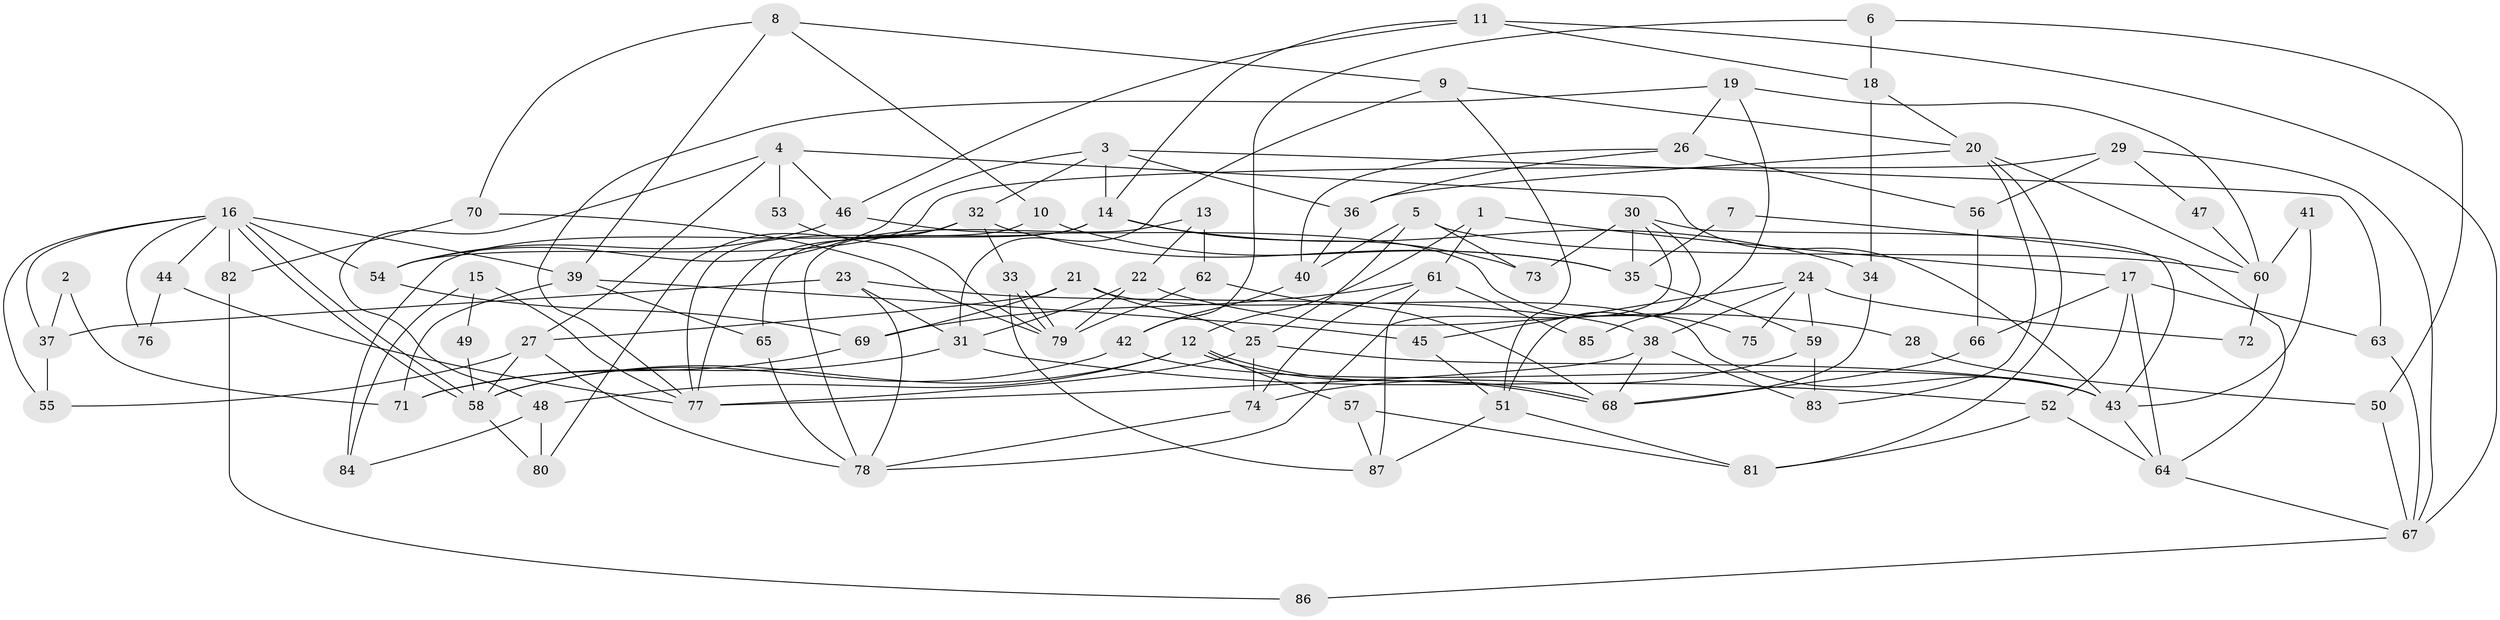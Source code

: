 // coarse degree distribution, {6: 0.1, 2: 0.11666666666666667, 5: 0.11666666666666667, 7: 0.11666666666666667, 4: 0.2, 3: 0.26666666666666666, 13: 0.016666666666666666, 9: 0.03333333333333333, 12: 0.016666666666666666, 15: 0.016666666666666666}
// Generated by graph-tools (version 1.1) at 2025/18/03/04/25 18:18:47]
// undirected, 87 vertices, 174 edges
graph export_dot {
graph [start="1"]
  node [color=gray90,style=filled];
  1;
  2;
  3;
  4;
  5;
  6;
  7;
  8;
  9;
  10;
  11;
  12;
  13;
  14;
  15;
  16;
  17;
  18;
  19;
  20;
  21;
  22;
  23;
  24;
  25;
  26;
  27;
  28;
  29;
  30;
  31;
  32;
  33;
  34;
  35;
  36;
  37;
  38;
  39;
  40;
  41;
  42;
  43;
  44;
  45;
  46;
  47;
  48;
  49;
  50;
  51;
  52;
  53;
  54;
  55;
  56;
  57;
  58;
  59;
  60;
  61;
  62;
  63;
  64;
  65;
  66;
  67;
  68;
  69;
  70;
  71;
  72;
  73;
  74;
  75;
  76;
  77;
  78;
  79;
  80;
  81;
  82;
  83;
  84;
  85;
  86;
  87;
  1 -- 17;
  1 -- 12;
  1 -- 61;
  2 -- 71;
  2 -- 37;
  3 -- 36;
  3 -- 14;
  3 -- 32;
  3 -- 54;
  3 -- 63;
  4 -- 46;
  4 -- 43;
  4 -- 27;
  4 -- 48;
  4 -- 53;
  5 -- 73;
  5 -- 40;
  5 -- 25;
  5 -- 60;
  6 -- 42;
  6 -- 18;
  6 -- 50;
  7 -- 64;
  7 -- 35;
  8 -- 10;
  8 -- 39;
  8 -- 9;
  8 -- 70;
  9 -- 51;
  9 -- 20;
  9 -- 31;
  10 -- 77;
  10 -- 35;
  11 -- 14;
  11 -- 18;
  11 -- 46;
  11 -- 67;
  12 -- 57;
  12 -- 68;
  12 -- 68;
  12 -- 48;
  12 -- 58;
  13 -- 22;
  13 -- 78;
  13 -- 62;
  14 -- 77;
  14 -- 65;
  14 -- 34;
  14 -- 73;
  15 -- 77;
  15 -- 84;
  15 -- 49;
  16 -- 54;
  16 -- 58;
  16 -- 58;
  16 -- 37;
  16 -- 39;
  16 -- 44;
  16 -- 55;
  16 -- 76;
  16 -- 82;
  17 -- 63;
  17 -- 52;
  17 -- 64;
  17 -- 66;
  18 -- 20;
  18 -- 34;
  19 -- 60;
  19 -- 77;
  19 -- 26;
  19 -- 85;
  20 -- 36;
  20 -- 60;
  20 -- 81;
  20 -- 83;
  21 -- 27;
  21 -- 25;
  21 -- 43;
  21 -- 69;
  22 -- 31;
  22 -- 79;
  22 -- 28;
  23 -- 78;
  23 -- 37;
  23 -- 31;
  23 -- 38;
  24 -- 45;
  24 -- 59;
  24 -- 38;
  24 -- 72;
  24 -- 75;
  25 -- 43;
  25 -- 74;
  25 -- 77;
  26 -- 56;
  26 -- 36;
  26 -- 40;
  27 -- 58;
  27 -- 55;
  27 -- 78;
  28 -- 50;
  29 -- 54;
  29 -- 67;
  29 -- 47;
  29 -- 56;
  30 -- 51;
  30 -- 35;
  30 -- 43;
  30 -- 73;
  30 -- 78;
  31 -- 52;
  31 -- 71;
  32 -- 80;
  32 -- 33;
  32 -- 35;
  32 -- 84;
  33 -- 79;
  33 -- 79;
  33 -- 87;
  34 -- 68;
  35 -- 59;
  36 -- 40;
  37 -- 55;
  38 -- 68;
  38 -- 77;
  38 -- 83;
  39 -- 71;
  39 -- 45;
  39 -- 65;
  40 -- 42;
  41 -- 43;
  41 -- 60;
  42 -- 58;
  42 -- 43;
  43 -- 64;
  44 -- 77;
  44 -- 76;
  45 -- 51;
  46 -- 54;
  46 -- 75;
  47 -- 60;
  48 -- 80;
  48 -- 84;
  49 -- 58;
  50 -- 67;
  51 -- 81;
  51 -- 87;
  52 -- 64;
  52 -- 81;
  53 -- 79;
  54 -- 69;
  56 -- 66;
  57 -- 81;
  57 -- 87;
  58 -- 80;
  59 -- 74;
  59 -- 83;
  60 -- 72;
  61 -- 74;
  61 -- 69;
  61 -- 85;
  61 -- 87;
  62 -- 68;
  62 -- 79;
  63 -- 67;
  64 -- 67;
  65 -- 78;
  66 -- 68;
  67 -- 86;
  69 -- 71;
  70 -- 79;
  70 -- 82;
  74 -- 78;
  82 -- 86;
}

